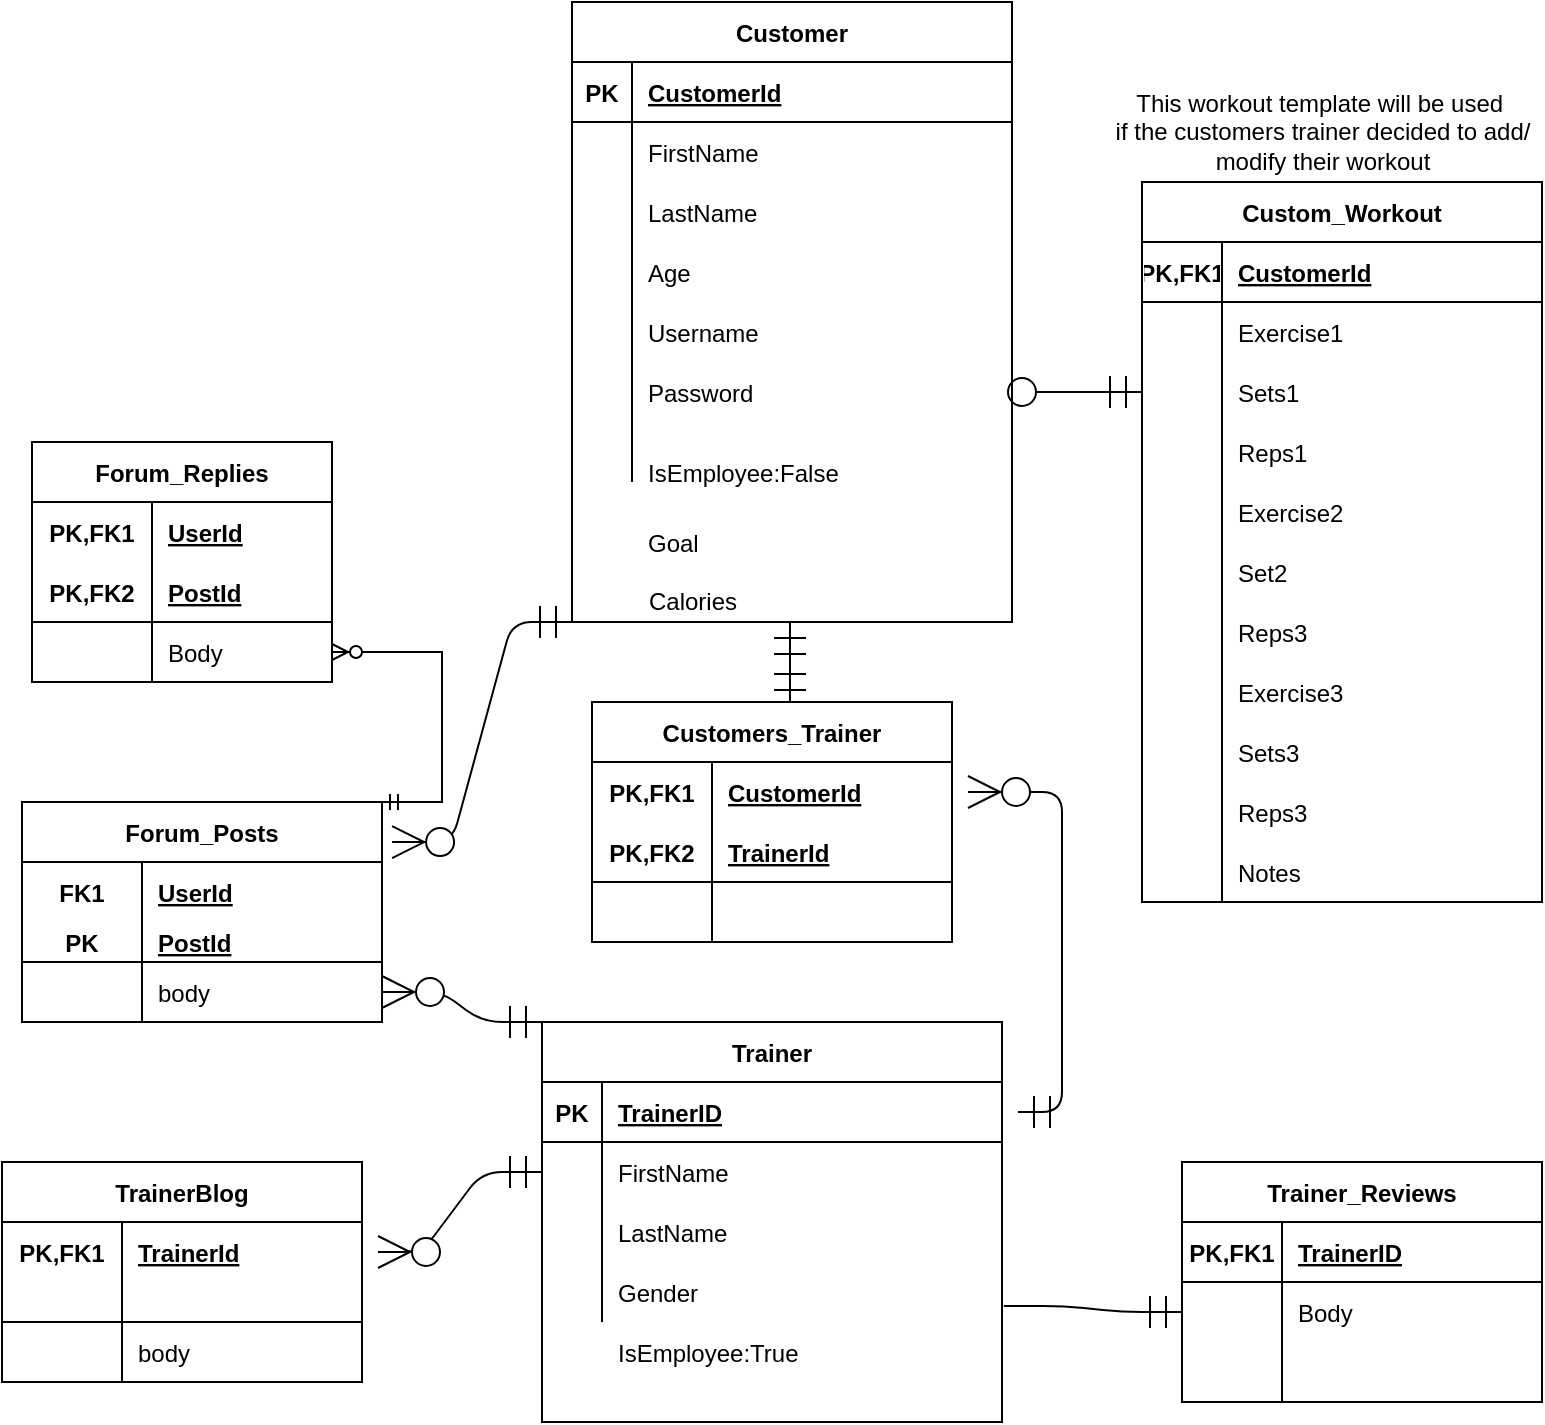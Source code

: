 <mxfile version="15.4.3" type="device"><diagram id="sFAp-qbXDH2CD3Fdzaf8" name="Page-1"><mxGraphModel dx="1422" dy="794" grid="1" gridSize="10" guides="1" tooltips="1" connect="1" arrows="1" fold="1" page="1" pageScale="1" pageWidth="850" pageHeight="1100" math="0" shadow="0"><root><mxCell id="0"/><mxCell id="1" parent="0"/><mxCell id="qqrk1R9u3zzNktiuzlLL-98" style="edgeStyle=none;rounded=0;sketch=0;jumpStyle=sharp;orthogonalLoop=1;jettySize=auto;html=1;entryX=0.55;entryY=0.017;entryDx=0;entryDy=0;endArrow=ERmandOne;startSize=14;endSize=14;sourcePerimeterSpacing=8;targetPerimeterSpacing=8;strokeColor=default;entryPerimeter=0;startArrow=ERmandOne;startFill=0;endFill=0;" parent="1" target="qqrk1R9u3zzNktiuzlLL-72" edge="1"><mxGeometry relative="1" as="geometry"><mxPoint x="434" y="340" as="sourcePoint"/></mxGeometry></mxCell><mxCell id="qqrk1R9u3zzNktiuzlLL-1" value="Customer" style="shape=table;startSize=30;container=1;collapsible=1;childLayout=tableLayout;fixedRows=1;rowLines=0;fontStyle=1;align=center;resizeLast=1;hachureGap=4;pointerEvents=0;" parent="1" vertex="1"><mxGeometry x="325" y="30" width="220" height="310" as="geometry"/></mxCell><mxCell id="qqrk1R9u3zzNktiuzlLL-2" value="" style="shape=partialRectangle;collapsible=0;dropTarget=0;pointerEvents=0;fillColor=none;top=0;left=0;bottom=1;right=0;points=[[0,0.5],[1,0.5]];portConstraint=eastwest;" parent="qqrk1R9u3zzNktiuzlLL-1" vertex="1"><mxGeometry y="30" width="220" height="30" as="geometry"/></mxCell><mxCell id="qqrk1R9u3zzNktiuzlLL-3" value="PK" style="shape=partialRectangle;connectable=0;fillColor=none;top=0;left=0;bottom=0;right=0;fontStyle=1;overflow=hidden;" parent="qqrk1R9u3zzNktiuzlLL-2" vertex="1"><mxGeometry width="30" height="30" as="geometry"><mxRectangle width="30" height="30" as="alternateBounds"/></mxGeometry></mxCell><mxCell id="qqrk1R9u3zzNktiuzlLL-4" value="CustomerId" style="shape=partialRectangle;connectable=0;fillColor=none;top=0;left=0;bottom=0;right=0;align=left;spacingLeft=6;fontStyle=5;overflow=hidden;" parent="qqrk1R9u3zzNktiuzlLL-2" vertex="1"><mxGeometry x="30" width="190" height="30" as="geometry"><mxRectangle width="190" height="30" as="alternateBounds"/></mxGeometry></mxCell><mxCell id="qqrk1R9u3zzNktiuzlLL-5" value="" style="shape=partialRectangle;collapsible=0;dropTarget=0;pointerEvents=0;fillColor=none;top=0;left=0;bottom=0;right=0;points=[[0,0.5],[1,0.5]];portConstraint=eastwest;" parent="qqrk1R9u3zzNktiuzlLL-1" vertex="1"><mxGeometry y="60" width="220" height="30" as="geometry"/></mxCell><mxCell id="qqrk1R9u3zzNktiuzlLL-6" value="" style="shape=partialRectangle;connectable=0;fillColor=none;top=0;left=0;bottom=0;right=0;editable=1;overflow=hidden;" parent="qqrk1R9u3zzNktiuzlLL-5" vertex="1"><mxGeometry width="30" height="30" as="geometry"><mxRectangle width="30" height="30" as="alternateBounds"/></mxGeometry></mxCell><mxCell id="qqrk1R9u3zzNktiuzlLL-7" value="FirstName" style="shape=partialRectangle;connectable=0;fillColor=none;top=0;left=0;bottom=0;right=0;align=left;spacingLeft=6;overflow=hidden;" parent="qqrk1R9u3zzNktiuzlLL-5" vertex="1"><mxGeometry x="30" width="190" height="30" as="geometry"><mxRectangle width="190" height="30" as="alternateBounds"/></mxGeometry></mxCell><mxCell id="qqrk1R9u3zzNktiuzlLL-8" value="" style="shape=partialRectangle;collapsible=0;dropTarget=0;pointerEvents=0;fillColor=none;top=0;left=0;bottom=0;right=0;points=[[0,0.5],[1,0.5]];portConstraint=eastwest;" parent="qqrk1R9u3zzNktiuzlLL-1" vertex="1"><mxGeometry y="90" width="220" height="30" as="geometry"/></mxCell><mxCell id="qqrk1R9u3zzNktiuzlLL-9" value="" style="shape=partialRectangle;connectable=0;fillColor=none;top=0;left=0;bottom=0;right=0;editable=1;overflow=hidden;" parent="qqrk1R9u3zzNktiuzlLL-8" vertex="1"><mxGeometry width="30" height="30" as="geometry"><mxRectangle width="30" height="30" as="alternateBounds"/></mxGeometry></mxCell><mxCell id="qqrk1R9u3zzNktiuzlLL-10" value="LastName" style="shape=partialRectangle;connectable=0;fillColor=none;top=0;left=0;bottom=0;right=0;align=left;spacingLeft=6;overflow=hidden;" parent="qqrk1R9u3zzNktiuzlLL-8" vertex="1"><mxGeometry x="30" width="190" height="30" as="geometry"><mxRectangle width="190" height="30" as="alternateBounds"/></mxGeometry></mxCell><mxCell id="qqrk1R9u3zzNktiuzlLL-11" value="" style="shape=partialRectangle;collapsible=0;dropTarget=0;pointerEvents=0;fillColor=none;top=0;left=0;bottom=0;right=0;points=[[0,0.5],[1,0.5]];portConstraint=eastwest;" parent="qqrk1R9u3zzNktiuzlLL-1" vertex="1"><mxGeometry y="120" width="220" height="30" as="geometry"/></mxCell><mxCell id="qqrk1R9u3zzNktiuzlLL-12" value="" style="shape=partialRectangle;connectable=0;fillColor=none;top=0;left=0;bottom=0;right=0;editable=1;overflow=hidden;" parent="qqrk1R9u3zzNktiuzlLL-11" vertex="1"><mxGeometry width="30" height="30" as="geometry"><mxRectangle width="30" height="30" as="alternateBounds"/></mxGeometry></mxCell><mxCell id="qqrk1R9u3zzNktiuzlLL-13" value="Age" style="shape=partialRectangle;connectable=0;fillColor=none;top=0;left=0;bottom=0;right=0;align=left;spacingLeft=6;overflow=hidden;" parent="qqrk1R9u3zzNktiuzlLL-11" vertex="1"><mxGeometry x="30" width="190" height="30" as="geometry"><mxRectangle width="190" height="30" as="alternateBounds"/></mxGeometry></mxCell><mxCell id="qqrk1R9u3zzNktiuzlLL-85" value="" style="shape=partialRectangle;collapsible=0;dropTarget=0;pointerEvents=0;fillColor=none;top=0;left=0;bottom=0;right=0;points=[[0,0.5],[1,0.5]];portConstraint=eastwest;" parent="qqrk1R9u3zzNktiuzlLL-1" vertex="1"><mxGeometry y="150" width="220" height="30" as="geometry"/></mxCell><mxCell id="qqrk1R9u3zzNktiuzlLL-86" value="" style="shape=partialRectangle;connectable=0;fillColor=none;top=0;left=0;bottom=0;right=0;editable=1;overflow=hidden;" parent="qqrk1R9u3zzNktiuzlLL-85" vertex="1"><mxGeometry width="30" height="30" as="geometry"><mxRectangle width="30" height="30" as="alternateBounds"/></mxGeometry></mxCell><mxCell id="qqrk1R9u3zzNktiuzlLL-87" value="Username" style="shape=partialRectangle;connectable=0;fillColor=none;top=0;left=0;bottom=0;right=0;align=left;spacingLeft=6;overflow=hidden;" parent="qqrk1R9u3zzNktiuzlLL-85" vertex="1"><mxGeometry x="30" width="190" height="30" as="geometry"><mxRectangle width="190" height="30" as="alternateBounds"/></mxGeometry></mxCell><mxCell id="qqrk1R9u3zzNktiuzlLL-100" value="" style="shape=partialRectangle;collapsible=0;dropTarget=0;pointerEvents=0;fillColor=none;top=0;left=0;bottom=0;right=0;points=[[0,0.5],[1,0.5]];portConstraint=eastwest;" parent="qqrk1R9u3zzNktiuzlLL-1" vertex="1"><mxGeometry y="180" width="220" height="30" as="geometry"/></mxCell><mxCell id="qqrk1R9u3zzNktiuzlLL-101" value="" style="shape=partialRectangle;connectable=0;fillColor=none;top=0;left=0;bottom=0;right=0;editable=1;overflow=hidden;" parent="qqrk1R9u3zzNktiuzlLL-100" vertex="1"><mxGeometry width="30" height="30" as="geometry"><mxRectangle width="30" height="30" as="alternateBounds"/></mxGeometry></mxCell><mxCell id="qqrk1R9u3zzNktiuzlLL-102" value="Password" style="shape=partialRectangle;connectable=0;fillColor=none;top=0;left=0;bottom=0;right=0;align=left;spacingLeft=6;overflow=hidden;" parent="qqrk1R9u3zzNktiuzlLL-100" vertex="1"><mxGeometry x="30" width="190" height="30" as="geometry"><mxRectangle width="190" height="30" as="alternateBounds"/></mxGeometry></mxCell><mxCell id="qqrk1R9u3zzNktiuzlLL-109" value="" style="shape=partialRectangle;collapsible=0;dropTarget=0;pointerEvents=0;fillColor=none;top=0;left=0;bottom=0;right=0;points=[[0,0.5],[1,0.5]];portConstraint=eastwest;" parent="qqrk1R9u3zzNktiuzlLL-1" vertex="1"><mxGeometry y="210" width="220" height="30" as="geometry"/></mxCell><mxCell id="qqrk1R9u3zzNktiuzlLL-110" value="" style="shape=partialRectangle;connectable=0;fillColor=none;top=0;left=0;bottom=0;right=0;editable=1;overflow=hidden;" parent="qqrk1R9u3zzNktiuzlLL-109" vertex="1"><mxGeometry width="30" height="30" as="geometry"><mxRectangle width="30" height="30" as="alternateBounds"/></mxGeometry></mxCell><mxCell id="qqrk1R9u3zzNktiuzlLL-111" value="" style="shape=partialRectangle;connectable=0;fillColor=none;top=0;left=0;bottom=0;right=0;align=left;spacingLeft=6;overflow=hidden;" parent="qqrk1R9u3zzNktiuzlLL-109" vertex="1"><mxGeometry x="30" width="190" height="30" as="geometry"><mxRectangle width="190" height="30" as="alternateBounds"/></mxGeometry></mxCell><mxCell id="qqrk1R9u3zzNktiuzlLL-14" value="IsEmployee:False" style="shape=partialRectangle;connectable=0;fillColor=none;top=0;left=0;bottom=0;right=0;align=left;spacingLeft=6;overflow=hidden;" parent="1" vertex="1"><mxGeometry x="355" y="250" width="190" height="30" as="geometry"><mxRectangle width="190" height="30" as="alternateBounds"/></mxGeometry></mxCell><mxCell id="qqrk1R9u3zzNktiuzlLL-15" value="Goal" style="shape=partialRectangle;connectable=0;fillColor=none;top=0;left=0;bottom=0;right=0;align=left;spacingLeft=6;overflow=hidden;" parent="1" vertex="1"><mxGeometry x="355" y="290" width="190" height="20" as="geometry"><mxRectangle width="190" height="30" as="alternateBounds"/></mxGeometry></mxCell><mxCell id="qqrk1R9u3zzNktiuzlLL-56" value="Trainer" style="shape=table;startSize=30;container=1;collapsible=1;childLayout=tableLayout;fixedRows=1;rowLines=0;fontStyle=1;align=center;resizeLast=1;hachureGap=4;pointerEvents=0;" parent="1" vertex="1"><mxGeometry x="310" y="540" width="230" height="200" as="geometry"/></mxCell><mxCell id="qqrk1R9u3zzNktiuzlLL-57" value="" style="shape=partialRectangle;collapsible=0;dropTarget=0;pointerEvents=0;fillColor=none;top=0;left=0;bottom=1;right=0;points=[[0,0.5],[1,0.5]];portConstraint=eastwest;" parent="qqrk1R9u3zzNktiuzlLL-56" vertex="1"><mxGeometry y="30" width="230" height="30" as="geometry"/></mxCell><mxCell id="qqrk1R9u3zzNktiuzlLL-58" value="PK" style="shape=partialRectangle;connectable=0;fillColor=none;top=0;left=0;bottom=0;right=0;fontStyle=1;overflow=hidden;" parent="qqrk1R9u3zzNktiuzlLL-57" vertex="1"><mxGeometry width="30" height="30" as="geometry"><mxRectangle width="30" height="30" as="alternateBounds"/></mxGeometry></mxCell><mxCell id="qqrk1R9u3zzNktiuzlLL-59" value="TrainerID" style="shape=partialRectangle;connectable=0;fillColor=none;top=0;left=0;bottom=0;right=0;align=left;spacingLeft=6;fontStyle=5;overflow=hidden;" parent="qqrk1R9u3zzNktiuzlLL-57" vertex="1"><mxGeometry x="30" width="200" height="30" as="geometry"><mxRectangle width="200" height="30" as="alternateBounds"/></mxGeometry></mxCell><mxCell id="qqrk1R9u3zzNktiuzlLL-60" value="" style="shape=partialRectangle;collapsible=0;dropTarget=0;pointerEvents=0;fillColor=none;top=0;left=0;bottom=0;right=0;points=[[0,0.5],[1,0.5]];portConstraint=eastwest;" parent="qqrk1R9u3zzNktiuzlLL-56" vertex="1"><mxGeometry y="60" width="230" height="30" as="geometry"/></mxCell><mxCell id="qqrk1R9u3zzNktiuzlLL-61" value="" style="shape=partialRectangle;connectable=0;fillColor=none;top=0;left=0;bottom=0;right=0;editable=1;overflow=hidden;" parent="qqrk1R9u3zzNktiuzlLL-60" vertex="1"><mxGeometry width="30" height="30" as="geometry"><mxRectangle width="30" height="30" as="alternateBounds"/></mxGeometry></mxCell><mxCell id="qqrk1R9u3zzNktiuzlLL-62" value="FirstName" style="shape=partialRectangle;connectable=0;fillColor=none;top=0;left=0;bottom=0;right=0;align=left;spacingLeft=6;overflow=hidden;" parent="qqrk1R9u3zzNktiuzlLL-60" vertex="1"><mxGeometry x="30" width="200" height="30" as="geometry"><mxRectangle width="200" height="30" as="alternateBounds"/></mxGeometry></mxCell><mxCell id="qqrk1R9u3zzNktiuzlLL-63" value="" style="shape=partialRectangle;collapsible=0;dropTarget=0;pointerEvents=0;fillColor=none;top=0;left=0;bottom=0;right=0;points=[[0,0.5],[1,0.5]];portConstraint=eastwest;" parent="qqrk1R9u3zzNktiuzlLL-56" vertex="1"><mxGeometry y="90" width="230" height="30" as="geometry"/></mxCell><mxCell id="qqrk1R9u3zzNktiuzlLL-64" value="" style="shape=partialRectangle;connectable=0;fillColor=none;top=0;left=0;bottom=0;right=0;editable=1;overflow=hidden;" parent="qqrk1R9u3zzNktiuzlLL-63" vertex="1"><mxGeometry width="30" height="30" as="geometry"><mxRectangle width="30" height="30" as="alternateBounds"/></mxGeometry></mxCell><mxCell id="qqrk1R9u3zzNktiuzlLL-65" value="LastName" style="shape=partialRectangle;connectable=0;fillColor=none;top=0;left=0;bottom=0;right=0;align=left;spacingLeft=6;overflow=hidden;" parent="qqrk1R9u3zzNktiuzlLL-63" vertex="1"><mxGeometry x="30" width="200" height="30" as="geometry"><mxRectangle width="200" height="30" as="alternateBounds"/></mxGeometry></mxCell><mxCell id="qqrk1R9u3zzNktiuzlLL-66" value="" style="shape=partialRectangle;collapsible=0;dropTarget=0;pointerEvents=0;fillColor=none;top=0;left=0;bottom=0;right=0;points=[[0,0.5],[1,0.5]];portConstraint=eastwest;" parent="qqrk1R9u3zzNktiuzlLL-56" vertex="1"><mxGeometry y="120" width="230" height="30" as="geometry"/></mxCell><mxCell id="qqrk1R9u3zzNktiuzlLL-67" value="" style="shape=partialRectangle;connectable=0;fillColor=none;top=0;left=0;bottom=0;right=0;editable=1;overflow=hidden;" parent="qqrk1R9u3zzNktiuzlLL-66" vertex="1"><mxGeometry width="30" height="30" as="geometry"><mxRectangle width="30" height="30" as="alternateBounds"/></mxGeometry></mxCell><mxCell id="qqrk1R9u3zzNktiuzlLL-68" value="Gender" style="shape=partialRectangle;connectable=0;fillColor=none;top=0;left=0;bottom=0;right=0;align=left;spacingLeft=6;overflow=hidden;" parent="qqrk1R9u3zzNktiuzlLL-66" vertex="1"><mxGeometry x="30" width="200" height="30" as="geometry"><mxRectangle width="200" height="30" as="alternateBounds"/></mxGeometry></mxCell><mxCell id="qqrk1R9u3zzNktiuzlLL-72" value="Customers_Trainer" style="shape=table;startSize=30;container=1;collapsible=1;childLayout=tableLayout;fixedRows=1;rowLines=0;fontStyle=1;align=center;resizeLast=1;hachureGap=4;pointerEvents=0;" parent="1" vertex="1"><mxGeometry x="335" y="380" width="180" height="120" as="geometry"/></mxCell><mxCell id="qqrk1R9u3zzNktiuzlLL-73" value="" style="shape=partialRectangle;collapsible=0;dropTarget=0;pointerEvents=0;fillColor=none;top=0;left=0;bottom=0;right=0;points=[[0,0.5],[1,0.5]];portConstraint=eastwest;" parent="qqrk1R9u3zzNktiuzlLL-72" vertex="1"><mxGeometry y="30" width="180" height="30" as="geometry"/></mxCell><mxCell id="qqrk1R9u3zzNktiuzlLL-74" value="PK,FK1" style="shape=partialRectangle;connectable=0;fillColor=none;top=0;left=0;bottom=0;right=0;fontStyle=1;overflow=hidden;" parent="qqrk1R9u3zzNktiuzlLL-73" vertex="1"><mxGeometry width="60" height="30" as="geometry"><mxRectangle width="60" height="30" as="alternateBounds"/></mxGeometry></mxCell><mxCell id="qqrk1R9u3zzNktiuzlLL-75" value="CustomerId" style="shape=partialRectangle;connectable=0;fillColor=none;top=0;left=0;bottom=0;right=0;align=left;spacingLeft=6;fontStyle=5;overflow=hidden;" parent="qqrk1R9u3zzNktiuzlLL-73" vertex="1"><mxGeometry x="60" width="120" height="30" as="geometry"><mxRectangle width="120" height="30" as="alternateBounds"/></mxGeometry></mxCell><mxCell id="qqrk1R9u3zzNktiuzlLL-76" value="" style="shape=partialRectangle;collapsible=0;dropTarget=0;pointerEvents=0;fillColor=none;top=0;left=0;bottom=1;right=0;points=[[0,0.5],[1,0.5]];portConstraint=eastwest;" parent="qqrk1R9u3zzNktiuzlLL-72" vertex="1"><mxGeometry y="60" width="180" height="30" as="geometry"/></mxCell><mxCell id="qqrk1R9u3zzNktiuzlLL-77" value="PK,FK2" style="shape=partialRectangle;connectable=0;fillColor=none;top=0;left=0;bottom=0;right=0;fontStyle=1;overflow=hidden;" parent="qqrk1R9u3zzNktiuzlLL-76" vertex="1"><mxGeometry width="60" height="30" as="geometry"><mxRectangle width="60" height="30" as="alternateBounds"/></mxGeometry></mxCell><mxCell id="qqrk1R9u3zzNktiuzlLL-78" value="TrainerId" style="shape=partialRectangle;connectable=0;fillColor=none;top=0;left=0;bottom=0;right=0;align=left;spacingLeft=6;fontStyle=5;overflow=hidden;" parent="qqrk1R9u3zzNktiuzlLL-76" vertex="1"><mxGeometry x="60" width="120" height="30" as="geometry"><mxRectangle width="120" height="30" as="alternateBounds"/></mxGeometry></mxCell><mxCell id="qqrk1R9u3zzNktiuzlLL-82" value="" style="shape=partialRectangle;collapsible=0;dropTarget=0;pointerEvents=0;fillColor=none;top=0;left=0;bottom=0;right=0;points=[[0,0.5],[1,0.5]];portConstraint=eastwest;" parent="qqrk1R9u3zzNktiuzlLL-72" vertex="1"><mxGeometry y="90" width="180" height="30" as="geometry"/></mxCell><mxCell id="qqrk1R9u3zzNktiuzlLL-83" value="" style="shape=partialRectangle;connectable=0;fillColor=none;top=0;left=0;bottom=0;right=0;editable=1;overflow=hidden;" parent="qqrk1R9u3zzNktiuzlLL-82" vertex="1"><mxGeometry width="60" height="30" as="geometry"><mxRectangle width="60" height="30" as="alternateBounds"/></mxGeometry></mxCell><mxCell id="qqrk1R9u3zzNktiuzlLL-84" value="" style="shape=partialRectangle;connectable=0;fillColor=none;top=0;left=0;bottom=0;right=0;align=left;spacingLeft=6;overflow=hidden;" parent="qqrk1R9u3zzNktiuzlLL-82" vertex="1"><mxGeometry x="60" width="120" height="30" as="geometry"><mxRectangle width="120" height="30" as="alternateBounds"/></mxGeometry></mxCell><mxCell id="qqrk1R9u3zzNktiuzlLL-88" value="IsEmployee:True" style="shape=partialRectangle;connectable=0;fillColor=none;top=0;left=0;bottom=0;right=0;align=left;spacingLeft=6;overflow=hidden;" parent="1" vertex="1"><mxGeometry x="340" y="690" width="190" height="30" as="geometry"><mxRectangle width="190" height="30" as="alternateBounds"/></mxGeometry></mxCell><mxCell id="qqrk1R9u3zzNktiuzlLL-99" value="" style="edgeStyle=entityRelationEdgeStyle;fontSize=12;html=1;endArrow=ERzeroToMany;startArrow=ERmandOne;startSize=14;endSize=14;sourcePerimeterSpacing=8;targetPerimeterSpacing=8;strokeColor=default;" parent="1" source="qqrk1R9u3zzNktiuzlLL-57" target="qqrk1R9u3zzNktiuzlLL-73" edge="1"><mxGeometry width="100" height="100" relative="1" as="geometry"><mxPoint x="370" y="460" as="sourcePoint"/><mxPoint x="420" y="510" as="targetPoint"/></mxGeometry></mxCell><mxCell id="qqrk1R9u3zzNktiuzlLL-113" value="Trainer_Reviews" style="shape=table;startSize=30;container=1;collapsible=1;childLayout=tableLayout;fixedRows=1;rowLines=0;fontStyle=1;align=center;resizeLast=1;hachureGap=4;pointerEvents=0;" parent="1" vertex="1"><mxGeometry x="630" y="610" width="180" height="120" as="geometry"/></mxCell><mxCell id="qqrk1R9u3zzNktiuzlLL-114" value="" style="shape=partialRectangle;collapsible=0;dropTarget=0;pointerEvents=0;fillColor=none;top=0;left=0;bottom=1;right=0;points=[[0,0.5],[1,0.5]];portConstraint=eastwest;" parent="qqrk1R9u3zzNktiuzlLL-113" vertex="1"><mxGeometry y="30" width="180" height="30" as="geometry"/></mxCell><mxCell id="qqrk1R9u3zzNktiuzlLL-115" value="PK,FK1" style="shape=partialRectangle;connectable=0;fillColor=none;top=0;left=0;bottom=0;right=0;fontStyle=1;overflow=hidden;" parent="qqrk1R9u3zzNktiuzlLL-114" vertex="1"><mxGeometry width="50" height="30" as="geometry"><mxRectangle width="50" height="30" as="alternateBounds"/></mxGeometry></mxCell><mxCell id="qqrk1R9u3zzNktiuzlLL-116" value="TrainerID" style="shape=partialRectangle;connectable=0;fillColor=none;top=0;left=0;bottom=0;right=0;align=left;spacingLeft=6;fontStyle=5;overflow=hidden;" parent="qqrk1R9u3zzNktiuzlLL-114" vertex="1"><mxGeometry x="50" width="130" height="30" as="geometry"><mxRectangle width="130" height="30" as="alternateBounds"/></mxGeometry></mxCell><mxCell id="qqrk1R9u3zzNktiuzlLL-120" value="" style="shape=partialRectangle;collapsible=0;dropTarget=0;pointerEvents=0;fillColor=none;top=0;left=0;bottom=0;right=0;points=[[0,0.5],[1,0.5]];portConstraint=eastwest;" parent="qqrk1R9u3zzNktiuzlLL-113" vertex="1"><mxGeometry y="60" width="180" height="30" as="geometry"/></mxCell><mxCell id="qqrk1R9u3zzNktiuzlLL-121" value="" style="shape=partialRectangle;connectable=0;fillColor=none;top=0;left=0;bottom=0;right=0;editable=1;overflow=hidden;" parent="qqrk1R9u3zzNktiuzlLL-120" vertex="1"><mxGeometry width="50" height="30" as="geometry"><mxRectangle width="50" height="30" as="alternateBounds"/></mxGeometry></mxCell><mxCell id="qqrk1R9u3zzNktiuzlLL-122" value="Body" style="shape=partialRectangle;connectable=0;fillColor=none;top=0;left=0;bottom=0;right=0;align=left;spacingLeft=6;overflow=hidden;" parent="qqrk1R9u3zzNktiuzlLL-120" vertex="1"><mxGeometry x="50" width="130" height="30" as="geometry"><mxRectangle width="130" height="30" as="alternateBounds"/></mxGeometry></mxCell><mxCell id="qqrk1R9u3zzNktiuzlLL-123" value="" style="shape=partialRectangle;collapsible=0;dropTarget=0;pointerEvents=0;fillColor=none;top=0;left=0;bottom=0;right=0;points=[[0,0.5],[1,0.5]];portConstraint=eastwest;" parent="qqrk1R9u3zzNktiuzlLL-113" vertex="1"><mxGeometry y="90" width="180" height="30" as="geometry"/></mxCell><mxCell id="qqrk1R9u3zzNktiuzlLL-124" value="" style="shape=partialRectangle;connectable=0;fillColor=none;top=0;left=0;bottom=0;right=0;editable=1;overflow=hidden;" parent="qqrk1R9u3zzNktiuzlLL-123" vertex="1"><mxGeometry width="50" height="30" as="geometry"><mxRectangle width="50" height="30" as="alternateBounds"/></mxGeometry></mxCell><mxCell id="qqrk1R9u3zzNktiuzlLL-125" value="" style="shape=partialRectangle;connectable=0;fillColor=none;top=0;left=0;bottom=0;right=0;align=left;spacingLeft=6;overflow=hidden;" parent="qqrk1R9u3zzNktiuzlLL-123" vertex="1"><mxGeometry x="50" width="130" height="30" as="geometry"><mxRectangle width="130" height="30" as="alternateBounds"/></mxGeometry></mxCell><mxCell id="qqrk1R9u3zzNktiuzlLL-126" value="" style="edgeStyle=entityRelationEdgeStyle;fontSize=12;html=1;endArrow=ERmandOne;startSize=14;endSize=14;sourcePerimeterSpacing=8;targetPerimeterSpacing=8;strokeColor=default;entryX=0;entryY=0.5;entryDx=0;entryDy=0;exitX=1.004;exitY=0.733;exitDx=0;exitDy=0;exitPerimeter=0;" parent="1" source="qqrk1R9u3zzNktiuzlLL-66" edge="1"><mxGeometry width="100" height="100" relative="1" as="geometry"><mxPoint x="370" y="660" as="sourcePoint"/><mxPoint x="630" y="685" as="targetPoint"/></mxGeometry></mxCell><mxCell id="qqrk1R9u3zzNktiuzlLL-127" value="Forum_Posts" style="shape=table;startSize=30;container=1;collapsible=1;childLayout=tableLayout;fixedRows=1;rowLines=0;fontStyle=1;align=center;resizeLast=1;hachureGap=4;pointerEvents=0;" parent="1" vertex="1"><mxGeometry x="50" y="430" width="180" height="110" as="geometry"/></mxCell><mxCell id="qqrk1R9u3zzNktiuzlLL-128" value="" style="shape=partialRectangle;collapsible=0;dropTarget=0;pointerEvents=0;fillColor=none;top=0;left=0;bottom=0;right=0;points=[[0,0.5],[1,0.5]];portConstraint=eastwest;" parent="qqrk1R9u3zzNktiuzlLL-127" vertex="1"><mxGeometry y="30" width="180" height="30" as="geometry"/></mxCell><mxCell id="qqrk1R9u3zzNktiuzlLL-129" value="FK1" style="shape=partialRectangle;connectable=0;fillColor=none;top=0;left=0;bottom=0;right=0;fontStyle=1;overflow=hidden;" parent="qqrk1R9u3zzNktiuzlLL-128" vertex="1"><mxGeometry width="60" height="30" as="geometry"><mxRectangle width="60" height="30" as="alternateBounds"/></mxGeometry></mxCell><mxCell id="qqrk1R9u3zzNktiuzlLL-130" value="UserId" style="shape=partialRectangle;connectable=0;fillColor=none;top=0;left=0;bottom=0;right=0;align=left;spacingLeft=6;fontStyle=5;overflow=hidden;" parent="qqrk1R9u3zzNktiuzlLL-128" vertex="1"><mxGeometry x="60" width="120" height="30" as="geometry"><mxRectangle width="120" height="30" as="alternateBounds"/></mxGeometry></mxCell><mxCell id="qqrk1R9u3zzNktiuzlLL-131" value="" style="shape=partialRectangle;collapsible=0;dropTarget=0;pointerEvents=0;fillColor=none;top=0;left=0;bottom=1;right=0;points=[[0,0.5],[1,0.5]];portConstraint=eastwest;" parent="qqrk1R9u3zzNktiuzlLL-127" vertex="1"><mxGeometry y="60" width="180" height="20" as="geometry"/></mxCell><mxCell id="qqrk1R9u3zzNktiuzlLL-132" value="PK" style="shape=partialRectangle;connectable=0;fillColor=none;top=0;left=0;bottom=0;right=0;fontStyle=1;overflow=hidden;" parent="qqrk1R9u3zzNktiuzlLL-131" vertex="1"><mxGeometry width="60" height="20" as="geometry"><mxRectangle width="60" height="20" as="alternateBounds"/></mxGeometry></mxCell><mxCell id="qqrk1R9u3zzNktiuzlLL-133" value="PostId" style="shape=partialRectangle;connectable=0;fillColor=none;top=0;left=0;bottom=0;right=0;align=left;spacingLeft=6;fontStyle=5;overflow=hidden;" parent="qqrk1R9u3zzNktiuzlLL-131" vertex="1"><mxGeometry x="60" width="120" height="20" as="geometry"><mxRectangle width="120" height="20" as="alternateBounds"/></mxGeometry></mxCell><mxCell id="qqrk1R9u3zzNktiuzlLL-134" value="" style="shape=partialRectangle;collapsible=0;dropTarget=0;pointerEvents=0;fillColor=none;top=0;left=0;bottom=0;right=0;points=[[0,0.5],[1,0.5]];portConstraint=eastwest;" parent="qqrk1R9u3zzNktiuzlLL-127" vertex="1"><mxGeometry y="80" width="180" height="30" as="geometry"/></mxCell><mxCell id="qqrk1R9u3zzNktiuzlLL-135" value="" style="shape=partialRectangle;connectable=0;fillColor=none;top=0;left=0;bottom=0;right=0;editable=1;overflow=hidden;" parent="qqrk1R9u3zzNktiuzlLL-134" vertex="1"><mxGeometry width="60" height="30" as="geometry"><mxRectangle width="60" height="30" as="alternateBounds"/></mxGeometry></mxCell><mxCell id="qqrk1R9u3zzNktiuzlLL-136" value="body" style="shape=partialRectangle;connectable=0;fillColor=none;top=0;left=0;bottom=0;right=0;align=left;spacingLeft=6;overflow=hidden;" parent="qqrk1R9u3zzNktiuzlLL-134" vertex="1"><mxGeometry x="60" width="120" height="30" as="geometry"><mxRectangle width="120" height="30" as="alternateBounds"/></mxGeometry></mxCell><mxCell id="qqrk1R9u3zzNktiuzlLL-140" value="" style="edgeStyle=entityRelationEdgeStyle;fontSize=12;html=1;endArrow=ERzeroToMany;startArrow=ERmandOne;startSize=14;endSize=14;sourcePerimeterSpacing=8;targetPerimeterSpacing=8;strokeColor=default;exitX=0;exitY=1;exitDx=0;exitDy=0;entryX=1.028;entryY=0.182;entryDx=0;entryDy=0;entryPerimeter=0;" parent="1" source="qqrk1R9u3zzNktiuzlLL-1" target="qqrk1R9u3zzNktiuzlLL-127" edge="1"><mxGeometry width="100" height="100" relative="1" as="geometry"><mxPoint x="150" y="370" as="sourcePoint"/><mxPoint x="330" y="300" as="targetPoint"/></mxGeometry></mxCell><mxCell id="qqrk1R9u3zzNktiuzlLL-143" value="" style="edgeStyle=entityRelationEdgeStyle;fontSize=12;html=1;endArrow=ERzeroToMany;startArrow=ERmandOne;startSize=14;endSize=14;sourcePerimeterSpacing=8;targetPerimeterSpacing=8;strokeColor=default;exitX=0;exitY=0;exitDx=0;exitDy=0;entryX=1;entryY=0.5;entryDx=0;entryDy=0;" parent="1" source="qqrk1R9u3zzNktiuzlLL-56" target="qqrk1R9u3zzNktiuzlLL-134" edge="1"><mxGeometry width="100" height="100" relative="1" as="geometry"><mxPoint x="207" y="570" as="sourcePoint"/><mxPoint x="120" y="715" as="targetPoint"/></mxGeometry></mxCell><mxCell id="qqrk1R9u3zzNktiuzlLL-144" value="TrainerBlog" style="shape=table;startSize=30;container=1;collapsible=1;childLayout=tableLayout;fixedRows=1;rowLines=0;fontStyle=1;align=center;resizeLast=1;hachureGap=4;pointerEvents=0;" parent="1" vertex="1"><mxGeometry x="40" y="610" width="180" height="110" as="geometry"/></mxCell><mxCell id="qqrk1R9u3zzNktiuzlLL-145" value="" style="shape=partialRectangle;collapsible=0;dropTarget=0;pointerEvents=0;fillColor=none;top=0;left=0;bottom=0;right=0;points=[[0,0.5],[1,0.5]];portConstraint=eastwest;" parent="qqrk1R9u3zzNktiuzlLL-144" vertex="1"><mxGeometry y="30" width="180" height="30" as="geometry"/></mxCell><mxCell id="qqrk1R9u3zzNktiuzlLL-146" value="PK,FK1" style="shape=partialRectangle;connectable=0;fillColor=none;top=0;left=0;bottom=0;right=0;fontStyle=1;overflow=hidden;" parent="qqrk1R9u3zzNktiuzlLL-145" vertex="1"><mxGeometry width="60" height="30" as="geometry"><mxRectangle width="60" height="30" as="alternateBounds"/></mxGeometry></mxCell><mxCell id="qqrk1R9u3zzNktiuzlLL-147" value="TrainerId" style="shape=partialRectangle;connectable=0;fillColor=none;top=0;left=0;bottom=0;right=0;align=left;spacingLeft=6;fontStyle=5;overflow=hidden;" parent="qqrk1R9u3zzNktiuzlLL-145" vertex="1"><mxGeometry x="60" width="120" height="30" as="geometry"><mxRectangle width="120" height="30" as="alternateBounds"/></mxGeometry></mxCell><mxCell id="qqrk1R9u3zzNktiuzlLL-148" value="" style="shape=partialRectangle;collapsible=0;dropTarget=0;pointerEvents=0;fillColor=none;top=0;left=0;bottom=1;right=0;points=[[0,0.5],[1,0.5]];portConstraint=eastwest;" parent="qqrk1R9u3zzNktiuzlLL-144" vertex="1"><mxGeometry y="60" width="180" height="20" as="geometry"/></mxCell><mxCell id="qqrk1R9u3zzNktiuzlLL-149" value="" style="shape=partialRectangle;connectable=0;fillColor=none;top=0;left=0;bottom=0;right=0;fontStyle=1;overflow=hidden;" parent="qqrk1R9u3zzNktiuzlLL-148" vertex="1"><mxGeometry width="60" height="20" as="geometry"><mxRectangle width="60" height="20" as="alternateBounds"/></mxGeometry></mxCell><mxCell id="qqrk1R9u3zzNktiuzlLL-150" value="" style="shape=partialRectangle;connectable=0;fillColor=none;top=0;left=0;bottom=0;right=0;align=left;spacingLeft=6;fontStyle=5;overflow=hidden;" parent="qqrk1R9u3zzNktiuzlLL-148" vertex="1"><mxGeometry x="60" width="120" height="20" as="geometry"><mxRectangle width="120" height="20" as="alternateBounds"/></mxGeometry></mxCell><mxCell id="qqrk1R9u3zzNktiuzlLL-151" value="" style="shape=partialRectangle;collapsible=0;dropTarget=0;pointerEvents=0;fillColor=none;top=0;left=0;bottom=0;right=0;points=[[0,0.5],[1,0.5]];portConstraint=eastwest;" parent="qqrk1R9u3zzNktiuzlLL-144" vertex="1"><mxGeometry y="80" width="180" height="30" as="geometry"/></mxCell><mxCell id="qqrk1R9u3zzNktiuzlLL-152" value="" style="shape=partialRectangle;connectable=0;fillColor=none;top=0;left=0;bottom=0;right=0;editable=1;overflow=hidden;" parent="qqrk1R9u3zzNktiuzlLL-151" vertex="1"><mxGeometry width="60" height="30" as="geometry"><mxRectangle width="60" height="30" as="alternateBounds"/></mxGeometry></mxCell><mxCell id="qqrk1R9u3zzNktiuzlLL-153" value="body" style="shape=partialRectangle;connectable=0;fillColor=none;top=0;left=0;bottom=0;right=0;align=left;spacingLeft=6;overflow=hidden;" parent="qqrk1R9u3zzNktiuzlLL-151" vertex="1"><mxGeometry x="60" width="120" height="30" as="geometry"><mxRectangle width="120" height="30" as="alternateBounds"/></mxGeometry></mxCell><mxCell id="qqrk1R9u3zzNktiuzlLL-154" value="" style="edgeStyle=entityRelationEdgeStyle;fontSize=12;html=1;endArrow=ERzeroToMany;startArrow=ERmandOne;startSize=14;endSize=14;sourcePerimeterSpacing=8;targetPerimeterSpacing=8;strokeColor=default;exitX=0;exitY=0.5;exitDx=0;exitDy=0;" parent="1" source="qqrk1R9u3zzNktiuzlLL-60" target="qqrk1R9u3zzNktiuzlLL-145" edge="1"><mxGeometry width="100" height="100" relative="1" as="geometry"><mxPoint x="324" y="735" as="sourcePoint"/><mxPoint x="260" y="650" as="targetPoint"/></mxGeometry></mxCell><mxCell id="qqrk1R9u3zzNktiuzlLL-155" value="Custom_Workout" style="shape=table;startSize=30;container=1;collapsible=1;childLayout=tableLayout;fixedRows=1;rowLines=0;fontStyle=1;align=center;resizeLast=1;hachureGap=4;pointerEvents=0;" parent="1" vertex="1"><mxGeometry x="610" y="120" width="200" height="360" as="geometry"/></mxCell><mxCell id="qqrk1R9u3zzNktiuzlLL-156" value="" style="shape=partialRectangle;collapsible=0;dropTarget=0;pointerEvents=0;fillColor=none;top=0;left=0;bottom=1;right=0;points=[[0,0.5],[1,0.5]];portConstraint=eastwest;" parent="qqrk1R9u3zzNktiuzlLL-155" vertex="1"><mxGeometry y="30" width="200" height="30" as="geometry"/></mxCell><mxCell id="qqrk1R9u3zzNktiuzlLL-157" value="PK,FK1" style="shape=partialRectangle;connectable=0;fillColor=none;top=0;left=0;bottom=0;right=0;fontStyle=1;overflow=hidden;" parent="qqrk1R9u3zzNktiuzlLL-156" vertex="1"><mxGeometry width="40" height="30" as="geometry"><mxRectangle width="40" height="30" as="alternateBounds"/></mxGeometry></mxCell><mxCell id="qqrk1R9u3zzNktiuzlLL-158" value="CustomerId" style="shape=partialRectangle;connectable=0;fillColor=none;top=0;left=0;bottom=0;right=0;align=left;spacingLeft=6;fontStyle=5;overflow=hidden;" parent="qqrk1R9u3zzNktiuzlLL-156" vertex="1"><mxGeometry x="40" width="160" height="30" as="geometry"><mxRectangle width="160" height="30" as="alternateBounds"/></mxGeometry></mxCell><mxCell id="qqrk1R9u3zzNktiuzlLL-159" value="" style="shape=partialRectangle;collapsible=0;dropTarget=0;pointerEvents=0;fillColor=none;top=0;left=0;bottom=0;right=0;points=[[0,0.5],[1,0.5]];portConstraint=eastwest;" parent="qqrk1R9u3zzNktiuzlLL-155" vertex="1"><mxGeometry y="60" width="200" height="30" as="geometry"/></mxCell><mxCell id="qqrk1R9u3zzNktiuzlLL-160" value="" style="shape=partialRectangle;connectable=0;fillColor=none;top=0;left=0;bottom=0;right=0;editable=1;overflow=hidden;" parent="qqrk1R9u3zzNktiuzlLL-159" vertex="1"><mxGeometry width="40" height="30" as="geometry"><mxRectangle width="40" height="30" as="alternateBounds"/></mxGeometry></mxCell><mxCell id="qqrk1R9u3zzNktiuzlLL-161" value="Exercise1" style="shape=partialRectangle;connectable=0;fillColor=none;top=0;left=0;bottom=0;right=0;align=left;spacingLeft=6;overflow=hidden;" parent="qqrk1R9u3zzNktiuzlLL-159" vertex="1"><mxGeometry x="40" width="160" height="30" as="geometry"><mxRectangle width="160" height="30" as="alternateBounds"/></mxGeometry></mxCell><mxCell id="qqrk1R9u3zzNktiuzlLL-162" value="" style="shape=partialRectangle;collapsible=0;dropTarget=0;pointerEvents=0;fillColor=none;top=0;left=0;bottom=0;right=0;points=[[0,0.5],[1,0.5]];portConstraint=eastwest;" parent="qqrk1R9u3zzNktiuzlLL-155" vertex="1"><mxGeometry y="90" width="200" height="30" as="geometry"/></mxCell><mxCell id="qqrk1R9u3zzNktiuzlLL-163" value="" style="shape=partialRectangle;connectable=0;fillColor=none;top=0;left=0;bottom=0;right=0;editable=1;overflow=hidden;" parent="qqrk1R9u3zzNktiuzlLL-162" vertex="1"><mxGeometry width="40" height="30" as="geometry"><mxRectangle width="40" height="30" as="alternateBounds"/></mxGeometry></mxCell><mxCell id="qqrk1R9u3zzNktiuzlLL-164" value="Sets1    " style="shape=partialRectangle;connectable=0;fillColor=none;top=0;left=0;bottom=0;right=0;align=left;spacingLeft=6;overflow=hidden;" parent="qqrk1R9u3zzNktiuzlLL-162" vertex="1"><mxGeometry x="40" width="160" height="30" as="geometry"><mxRectangle width="160" height="30" as="alternateBounds"/></mxGeometry></mxCell><mxCell id="qqrk1R9u3zzNktiuzlLL-165" value="" style="shape=partialRectangle;collapsible=0;dropTarget=0;pointerEvents=0;fillColor=none;top=0;left=0;bottom=0;right=0;points=[[0,0.5],[1,0.5]];portConstraint=eastwest;" parent="qqrk1R9u3zzNktiuzlLL-155" vertex="1"><mxGeometry y="120" width="200" height="30" as="geometry"/></mxCell><mxCell id="qqrk1R9u3zzNktiuzlLL-166" value="" style="shape=partialRectangle;connectable=0;fillColor=none;top=0;left=0;bottom=0;right=0;editable=1;overflow=hidden;" parent="qqrk1R9u3zzNktiuzlLL-165" vertex="1"><mxGeometry width="40" height="30" as="geometry"><mxRectangle width="40" height="30" as="alternateBounds"/></mxGeometry></mxCell><mxCell id="qqrk1R9u3zzNktiuzlLL-167" value="Reps1" style="shape=partialRectangle;connectable=0;fillColor=none;top=0;left=0;bottom=0;right=0;align=left;spacingLeft=6;overflow=hidden;" parent="qqrk1R9u3zzNktiuzlLL-165" vertex="1"><mxGeometry x="40" width="160" height="30" as="geometry"><mxRectangle width="160" height="30" as="alternateBounds"/></mxGeometry></mxCell><mxCell id="-pvbhOOSDPP5y5KflIgY-1" value="" style="shape=partialRectangle;collapsible=0;dropTarget=0;pointerEvents=0;fillColor=none;top=0;left=0;bottom=0;right=0;points=[[0,0.5],[1,0.5]];portConstraint=eastwest;" vertex="1" parent="qqrk1R9u3zzNktiuzlLL-155"><mxGeometry y="150" width="200" height="30" as="geometry"/></mxCell><mxCell id="-pvbhOOSDPP5y5KflIgY-2" value="" style="shape=partialRectangle;connectable=0;fillColor=none;top=0;left=0;bottom=0;right=0;editable=1;overflow=hidden;" vertex="1" parent="-pvbhOOSDPP5y5KflIgY-1"><mxGeometry width="40" height="30" as="geometry"><mxRectangle width="40" height="30" as="alternateBounds"/></mxGeometry></mxCell><mxCell id="-pvbhOOSDPP5y5KflIgY-3" value="Exercise2" style="shape=partialRectangle;connectable=0;fillColor=none;top=0;left=0;bottom=0;right=0;align=left;spacingLeft=6;overflow=hidden;" vertex="1" parent="-pvbhOOSDPP5y5KflIgY-1"><mxGeometry x="40" width="160" height="30" as="geometry"><mxRectangle width="160" height="30" as="alternateBounds"/></mxGeometry></mxCell><mxCell id="-pvbhOOSDPP5y5KflIgY-4" value="" style="shape=partialRectangle;collapsible=0;dropTarget=0;pointerEvents=0;fillColor=none;top=0;left=0;bottom=0;right=0;points=[[0,0.5],[1,0.5]];portConstraint=eastwest;" vertex="1" parent="qqrk1R9u3zzNktiuzlLL-155"><mxGeometry y="180" width="200" height="30" as="geometry"/></mxCell><mxCell id="-pvbhOOSDPP5y5KflIgY-5" value="" style="shape=partialRectangle;connectable=0;fillColor=none;top=0;left=0;bottom=0;right=0;editable=1;overflow=hidden;" vertex="1" parent="-pvbhOOSDPP5y5KflIgY-4"><mxGeometry width="40" height="30" as="geometry"><mxRectangle width="40" height="30" as="alternateBounds"/></mxGeometry></mxCell><mxCell id="-pvbhOOSDPP5y5KflIgY-6" value="Set2" style="shape=partialRectangle;connectable=0;fillColor=none;top=0;left=0;bottom=0;right=0;align=left;spacingLeft=6;overflow=hidden;" vertex="1" parent="-pvbhOOSDPP5y5KflIgY-4"><mxGeometry x="40" width="160" height="30" as="geometry"><mxRectangle width="160" height="30" as="alternateBounds"/></mxGeometry></mxCell><mxCell id="-pvbhOOSDPP5y5KflIgY-7" value="" style="shape=partialRectangle;collapsible=0;dropTarget=0;pointerEvents=0;fillColor=none;top=0;left=0;bottom=0;right=0;points=[[0,0.5],[1,0.5]];portConstraint=eastwest;" vertex="1" parent="qqrk1R9u3zzNktiuzlLL-155"><mxGeometry y="210" width="200" height="30" as="geometry"/></mxCell><mxCell id="-pvbhOOSDPP5y5KflIgY-8" value="" style="shape=partialRectangle;connectable=0;fillColor=none;top=0;left=0;bottom=0;right=0;editable=1;overflow=hidden;" vertex="1" parent="-pvbhOOSDPP5y5KflIgY-7"><mxGeometry width="40" height="30" as="geometry"><mxRectangle width="40" height="30" as="alternateBounds"/></mxGeometry></mxCell><mxCell id="-pvbhOOSDPP5y5KflIgY-9" value="Reps3" style="shape=partialRectangle;connectable=0;fillColor=none;top=0;left=0;bottom=0;right=0;align=left;spacingLeft=6;overflow=hidden;" vertex="1" parent="-pvbhOOSDPP5y5KflIgY-7"><mxGeometry x="40" width="160" height="30" as="geometry"><mxRectangle width="160" height="30" as="alternateBounds"/></mxGeometry></mxCell><mxCell id="-pvbhOOSDPP5y5KflIgY-10" value="" style="shape=partialRectangle;collapsible=0;dropTarget=0;pointerEvents=0;fillColor=none;top=0;left=0;bottom=0;right=0;points=[[0,0.5],[1,0.5]];portConstraint=eastwest;" vertex="1" parent="qqrk1R9u3zzNktiuzlLL-155"><mxGeometry y="240" width="200" height="30" as="geometry"/></mxCell><mxCell id="-pvbhOOSDPP5y5KflIgY-11" value="" style="shape=partialRectangle;connectable=0;fillColor=none;top=0;left=0;bottom=0;right=0;editable=1;overflow=hidden;" vertex="1" parent="-pvbhOOSDPP5y5KflIgY-10"><mxGeometry width="40" height="30" as="geometry"><mxRectangle width="40" height="30" as="alternateBounds"/></mxGeometry></mxCell><mxCell id="-pvbhOOSDPP5y5KflIgY-12" value="Exercise3" style="shape=partialRectangle;connectable=0;fillColor=none;top=0;left=0;bottom=0;right=0;align=left;spacingLeft=6;overflow=hidden;" vertex="1" parent="-pvbhOOSDPP5y5KflIgY-10"><mxGeometry x="40" width="160" height="30" as="geometry"><mxRectangle width="160" height="30" as="alternateBounds"/></mxGeometry></mxCell><mxCell id="-pvbhOOSDPP5y5KflIgY-13" value="" style="shape=partialRectangle;collapsible=0;dropTarget=0;pointerEvents=0;fillColor=none;top=0;left=0;bottom=0;right=0;points=[[0,0.5],[1,0.5]];portConstraint=eastwest;" vertex="1" parent="qqrk1R9u3zzNktiuzlLL-155"><mxGeometry y="270" width="200" height="30" as="geometry"/></mxCell><mxCell id="-pvbhOOSDPP5y5KflIgY-14" value="" style="shape=partialRectangle;connectable=0;fillColor=none;top=0;left=0;bottom=0;right=0;editable=1;overflow=hidden;" vertex="1" parent="-pvbhOOSDPP5y5KflIgY-13"><mxGeometry width="40" height="30" as="geometry"><mxRectangle width="40" height="30" as="alternateBounds"/></mxGeometry></mxCell><mxCell id="-pvbhOOSDPP5y5KflIgY-15" value="Sets3" style="shape=partialRectangle;connectable=0;fillColor=none;top=0;left=0;bottom=0;right=0;align=left;spacingLeft=6;overflow=hidden;" vertex="1" parent="-pvbhOOSDPP5y5KflIgY-13"><mxGeometry x="40" width="160" height="30" as="geometry"><mxRectangle width="160" height="30" as="alternateBounds"/></mxGeometry></mxCell><mxCell id="-pvbhOOSDPP5y5KflIgY-16" value="" style="shape=partialRectangle;collapsible=0;dropTarget=0;pointerEvents=0;fillColor=none;top=0;left=0;bottom=0;right=0;points=[[0,0.5],[1,0.5]];portConstraint=eastwest;" vertex="1" parent="qqrk1R9u3zzNktiuzlLL-155"><mxGeometry y="300" width="200" height="30" as="geometry"/></mxCell><mxCell id="-pvbhOOSDPP5y5KflIgY-17" value="" style="shape=partialRectangle;connectable=0;fillColor=none;top=0;left=0;bottom=0;right=0;editable=1;overflow=hidden;" vertex="1" parent="-pvbhOOSDPP5y5KflIgY-16"><mxGeometry width="40" height="30" as="geometry"><mxRectangle width="40" height="30" as="alternateBounds"/></mxGeometry></mxCell><mxCell id="-pvbhOOSDPP5y5KflIgY-18" value="Reps3" style="shape=partialRectangle;connectable=0;fillColor=none;top=0;left=0;bottom=0;right=0;align=left;spacingLeft=6;overflow=hidden;" vertex="1" parent="-pvbhOOSDPP5y5KflIgY-16"><mxGeometry x="40" width="160" height="30" as="geometry"><mxRectangle width="160" height="30" as="alternateBounds"/></mxGeometry></mxCell><mxCell id="-pvbhOOSDPP5y5KflIgY-20" value="" style="shape=partialRectangle;collapsible=0;dropTarget=0;pointerEvents=0;fillColor=none;top=0;left=0;bottom=0;right=0;points=[[0,0.5],[1,0.5]];portConstraint=eastwest;" vertex="1" parent="qqrk1R9u3zzNktiuzlLL-155"><mxGeometry y="330" width="200" height="30" as="geometry"/></mxCell><mxCell id="-pvbhOOSDPP5y5KflIgY-21" value="" style="shape=partialRectangle;connectable=0;fillColor=none;top=0;left=0;bottom=0;right=0;editable=1;overflow=hidden;" vertex="1" parent="-pvbhOOSDPP5y5KflIgY-20"><mxGeometry width="40" height="30" as="geometry"><mxRectangle width="40" height="30" as="alternateBounds"/></mxGeometry></mxCell><mxCell id="-pvbhOOSDPP5y5KflIgY-22" value="Notes" style="shape=partialRectangle;connectable=0;fillColor=none;top=0;left=0;bottom=0;right=0;align=left;spacingLeft=6;overflow=hidden;" vertex="1" parent="-pvbhOOSDPP5y5KflIgY-20"><mxGeometry x="40" width="160" height="30" as="geometry"><mxRectangle width="160" height="30" as="alternateBounds"/></mxGeometry></mxCell><mxCell id="qqrk1R9u3zzNktiuzlLL-169" value="" style="edgeStyle=entityRelationEdgeStyle;fontSize=12;html=1;endArrow=ERmandOne;startSize=14;endSize=14;sourcePerimeterSpacing=8;targetPerimeterSpacing=8;strokeColor=default;entryX=0;entryY=0.5;entryDx=0;entryDy=0;startArrow=oval;startFill=0;" parent="1" target="qqrk1R9u3zzNktiuzlLL-162" edge="1"><mxGeometry width="100" height="100" relative="1" as="geometry"><mxPoint x="550" y="225" as="sourcePoint"/><mxPoint x="630" y="223.01" as="targetPoint"/></mxGeometry></mxCell><mxCell id="-pvbhOOSDPP5y5KflIgY-19" value="This workout template will be used&amp;nbsp;&lt;br&gt;if the customers trainer decided to add/&lt;br&gt;modify their workout" style="text;html=1;align=center;verticalAlign=middle;resizable=0;points=[];autosize=1;strokeColor=none;fillColor=none;" vertex="1" parent="1"><mxGeometry x="590" y="70" width="220" height="50" as="geometry"/></mxCell><mxCell id="-pvbhOOSDPP5y5KflIgY-23" value="Forum_Replies" style="shape=table;startSize=30;container=1;collapsible=1;childLayout=tableLayout;fixedRows=1;rowLines=0;fontStyle=1;align=center;resizeLast=1;" vertex="1" parent="1"><mxGeometry x="55" y="250" width="150" height="120" as="geometry"/></mxCell><mxCell id="-pvbhOOSDPP5y5KflIgY-24" value="" style="shape=partialRectangle;collapsible=0;dropTarget=0;pointerEvents=0;fillColor=none;top=0;left=0;bottom=0;right=0;points=[[0,0.5],[1,0.5]];portConstraint=eastwest;" vertex="1" parent="-pvbhOOSDPP5y5KflIgY-23"><mxGeometry y="30" width="150" height="30" as="geometry"/></mxCell><mxCell id="-pvbhOOSDPP5y5KflIgY-25" value="PK,FK1" style="shape=partialRectangle;connectable=0;fillColor=none;top=0;left=0;bottom=0;right=0;fontStyle=1;overflow=hidden;" vertex="1" parent="-pvbhOOSDPP5y5KflIgY-24"><mxGeometry width="60" height="30" as="geometry"><mxRectangle width="60" height="30" as="alternateBounds"/></mxGeometry></mxCell><mxCell id="-pvbhOOSDPP5y5KflIgY-26" value="UserId" style="shape=partialRectangle;connectable=0;fillColor=none;top=0;left=0;bottom=0;right=0;align=left;spacingLeft=6;fontStyle=5;overflow=hidden;" vertex="1" parent="-pvbhOOSDPP5y5KflIgY-24"><mxGeometry x="60" width="90" height="30" as="geometry"><mxRectangle width="90" height="30" as="alternateBounds"/></mxGeometry></mxCell><mxCell id="-pvbhOOSDPP5y5KflIgY-27" value="" style="shape=partialRectangle;collapsible=0;dropTarget=0;pointerEvents=0;fillColor=none;top=0;left=0;bottom=1;right=0;points=[[0,0.5],[1,0.5]];portConstraint=eastwest;" vertex="1" parent="-pvbhOOSDPP5y5KflIgY-23"><mxGeometry y="60" width="150" height="30" as="geometry"/></mxCell><mxCell id="-pvbhOOSDPP5y5KflIgY-28" value="PK,FK2" style="shape=partialRectangle;connectable=0;fillColor=none;top=0;left=0;bottom=0;right=0;fontStyle=1;overflow=hidden;" vertex="1" parent="-pvbhOOSDPP5y5KflIgY-27"><mxGeometry width="60" height="30" as="geometry"><mxRectangle width="60" height="30" as="alternateBounds"/></mxGeometry></mxCell><mxCell id="-pvbhOOSDPP5y5KflIgY-29" value="PostId" style="shape=partialRectangle;connectable=0;fillColor=none;top=0;left=0;bottom=0;right=0;align=left;spacingLeft=6;fontStyle=5;overflow=hidden;" vertex="1" parent="-pvbhOOSDPP5y5KflIgY-27"><mxGeometry x="60" width="90" height="30" as="geometry"><mxRectangle width="90" height="30" as="alternateBounds"/></mxGeometry></mxCell><mxCell id="-pvbhOOSDPP5y5KflIgY-30" value="" style="shape=partialRectangle;collapsible=0;dropTarget=0;pointerEvents=0;fillColor=none;top=0;left=0;bottom=0;right=0;points=[[0,0.5],[1,0.5]];portConstraint=eastwest;" vertex="1" parent="-pvbhOOSDPP5y5KflIgY-23"><mxGeometry y="90" width="150" height="30" as="geometry"/></mxCell><mxCell id="-pvbhOOSDPP5y5KflIgY-31" value="" style="shape=partialRectangle;connectable=0;fillColor=none;top=0;left=0;bottom=0;right=0;editable=1;overflow=hidden;" vertex="1" parent="-pvbhOOSDPP5y5KflIgY-30"><mxGeometry width="60" height="30" as="geometry"><mxRectangle width="60" height="30" as="alternateBounds"/></mxGeometry></mxCell><mxCell id="-pvbhOOSDPP5y5KflIgY-32" value="Body" style="shape=partialRectangle;connectable=0;fillColor=none;top=0;left=0;bottom=0;right=0;align=left;spacingLeft=6;overflow=hidden;" vertex="1" parent="-pvbhOOSDPP5y5KflIgY-30"><mxGeometry x="60" width="90" height="30" as="geometry"><mxRectangle width="90" height="30" as="alternateBounds"/></mxGeometry></mxCell><mxCell id="-pvbhOOSDPP5y5KflIgY-41" value="Calories" style="text;html=1;align=center;verticalAlign=middle;resizable=0;points=[];autosize=1;strokeColor=none;fillColor=none;" vertex="1" parent="1"><mxGeometry x="355" y="320" width="60" height="20" as="geometry"/></mxCell><mxCell id="-pvbhOOSDPP5y5KflIgY-42" value="" style="edgeStyle=entityRelationEdgeStyle;fontSize=12;html=1;endArrow=ERzeroToMany;startArrow=ERmandOne;rounded=0;" edge="1" parent="1" target="-pvbhOOSDPP5y5KflIgY-30"><mxGeometry width="100" height="100" relative="1" as="geometry"><mxPoint x="230" y="430" as="sourcePoint"/><mxPoint x="155" y="390" as="targetPoint"/></mxGeometry></mxCell></root></mxGraphModel></diagram></mxfile>